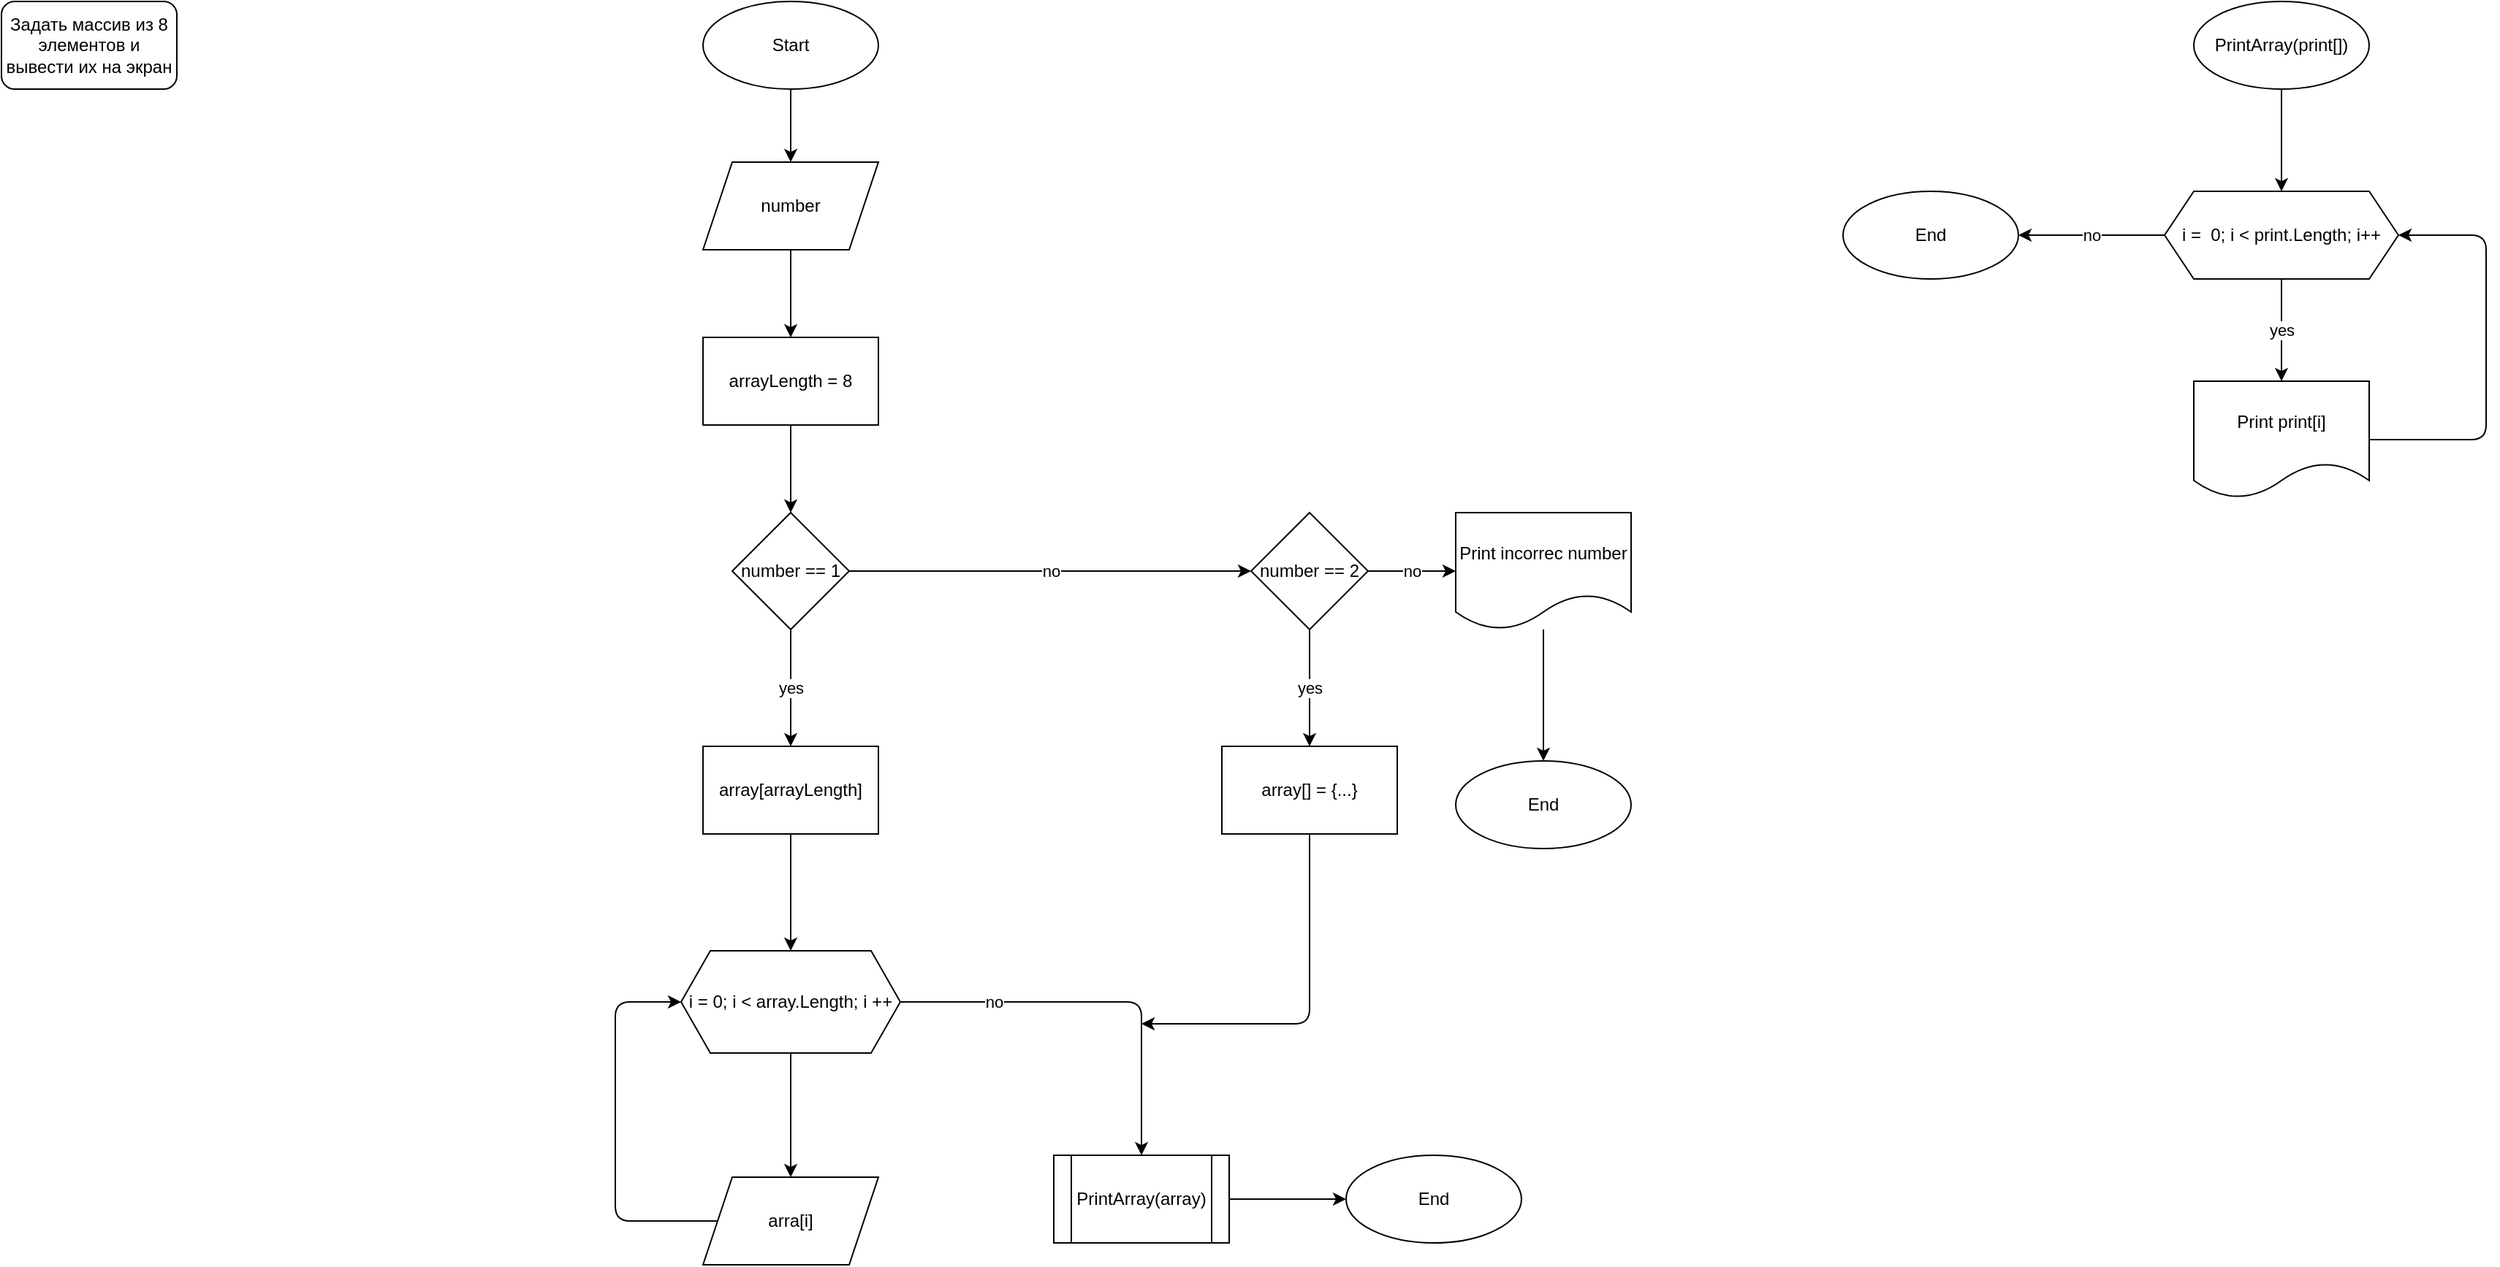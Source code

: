 <mxfile>
    <diagram id="Oo29NznXCPmAJeCP5OM7" name="Page-1">
        <mxGraphModel dx="1202" dy="496" grid="1" gridSize="10" guides="1" tooltips="1" connect="1" arrows="1" fold="1" page="1" pageScale="1" pageWidth="1100" pageHeight="850" math="0" shadow="0">
            <root>
                <mxCell id="0"/>
                <mxCell id="1" parent="0"/>
                <mxCell id="10" value="" style="edgeStyle=none;html=1;" parent="1" source="2" target="9" edge="1">
                    <mxGeometry relative="1" as="geometry"/>
                </mxCell>
                <mxCell id="2" value="Start" style="ellipse;whiteSpace=wrap;html=1;" parent="1" vertex="1">
                    <mxGeometry x="490" y="10" width="120" height="60" as="geometry"/>
                </mxCell>
                <mxCell id="4" value="Задать массив из 8 элементов и вывести их на экран" style="rounded=1;whiteSpace=wrap;html=1;" parent="1" vertex="1">
                    <mxGeometry x="10" y="10" width="120" height="60" as="geometry"/>
                </mxCell>
                <mxCell id="13" value="no" style="edgeStyle=none;html=1;" parent="1" source="7" target="12" edge="1">
                    <mxGeometry relative="1" as="geometry"/>
                </mxCell>
                <mxCell id="21" value="yes" style="edgeStyle=none;html=1;" parent="1" source="7" target="20" edge="1">
                    <mxGeometry relative="1" as="geometry"/>
                </mxCell>
                <mxCell id="7" value="number == 1" style="rhombus;whiteSpace=wrap;html=1;" parent="1" vertex="1">
                    <mxGeometry x="510" y="360" width="80" height="80" as="geometry"/>
                </mxCell>
                <mxCell id="23" value="" style="edgeStyle=none;html=1;" parent="1" source="9" target="22" edge="1">
                    <mxGeometry relative="1" as="geometry"/>
                </mxCell>
                <mxCell id="9" value="number" style="shape=parallelogram;perimeter=parallelogramPerimeter;whiteSpace=wrap;html=1;fixedSize=1;" parent="1" vertex="1">
                    <mxGeometry x="490" y="120" width="120" height="60" as="geometry"/>
                </mxCell>
                <mxCell id="15" value="no" style="edgeStyle=none;html=1;" parent="1" source="12" target="14" edge="1">
                    <mxGeometry relative="1" as="geometry"/>
                </mxCell>
                <mxCell id="27" value="yes" style="edgeStyle=none;html=1;" parent="1" source="12" target="26" edge="1">
                    <mxGeometry relative="1" as="geometry"/>
                </mxCell>
                <mxCell id="12" value="number == 2" style="rhombus;whiteSpace=wrap;html=1;" parent="1" vertex="1">
                    <mxGeometry x="865" y="360" width="80" height="80" as="geometry"/>
                </mxCell>
                <mxCell id="41" value="" style="edgeStyle=none;html=1;" parent="1" source="14" target="40" edge="1">
                    <mxGeometry relative="1" as="geometry"/>
                </mxCell>
                <mxCell id="14" value="Print incorrec number" style="shape=document;whiteSpace=wrap;html=1;boundedLbl=1;" parent="1" vertex="1">
                    <mxGeometry x="1005" y="360" width="120" height="80" as="geometry"/>
                </mxCell>
                <mxCell id="43" value="no" style="edgeStyle=none;html=1;entryX=0.5;entryY=0;entryDx=0;entryDy=0;" parent="1" source="18" target="45" edge="1">
                    <mxGeometry x="-0.526" relative="1" as="geometry">
                        <mxPoint x="720" y="790" as="targetPoint"/>
                        <Array as="points">
                            <mxPoint x="790" y="695"/>
                        </Array>
                        <mxPoint as="offset"/>
                    </mxGeometry>
                </mxCell>
                <mxCell id="48" value="" style="edgeStyle=none;html=1;" parent="1" source="18" target="47" edge="1">
                    <mxGeometry relative="1" as="geometry"/>
                </mxCell>
                <mxCell id="18" value="i = 0; i &amp;lt; array.Length; i ++" style="shape=hexagon;perimeter=hexagonPerimeter2;whiteSpace=wrap;html=1;fixedSize=1;" parent="1" vertex="1">
                    <mxGeometry x="475" y="660" width="150" height="70" as="geometry"/>
                </mxCell>
                <mxCell id="24" value="" style="edgeStyle=none;html=1;" parent="1" source="20" target="18" edge="1">
                    <mxGeometry relative="1" as="geometry"/>
                </mxCell>
                <mxCell id="20" value="array[arrayLength]" style="whiteSpace=wrap;html=1;" parent="1" vertex="1">
                    <mxGeometry x="490" y="520" width="120" height="60" as="geometry"/>
                </mxCell>
                <mxCell id="25" value="" style="edgeStyle=none;html=1;" parent="1" source="22" target="7" edge="1">
                    <mxGeometry relative="1" as="geometry"/>
                </mxCell>
                <mxCell id="22" value="arrayLength = 8" style="whiteSpace=wrap;html=1;" parent="1" vertex="1">
                    <mxGeometry x="490" y="240" width="120" height="60" as="geometry"/>
                </mxCell>
                <mxCell id="46" style="edgeStyle=none;html=1;" parent="1" source="26" edge="1">
                    <mxGeometry relative="1" as="geometry">
                        <mxPoint x="790" y="710" as="targetPoint"/>
                        <Array as="points">
                            <mxPoint x="905" y="710"/>
                        </Array>
                    </mxGeometry>
                </mxCell>
                <mxCell id="26" value="array[] = {...}" style="whiteSpace=wrap;html=1;" parent="1" vertex="1">
                    <mxGeometry x="845" y="520" width="120" height="60" as="geometry"/>
                </mxCell>
                <mxCell id="40" value="End" style="ellipse;whiteSpace=wrap;html=1;" parent="1" vertex="1">
                    <mxGeometry x="1005" y="530" width="120" height="60" as="geometry"/>
                </mxCell>
                <mxCell id="51" value="" style="edgeStyle=none;html=1;" edge="1" parent="1" source="44" target="50">
                    <mxGeometry relative="1" as="geometry"/>
                </mxCell>
                <mxCell id="44" value="PrintArray(print[])" style="ellipse;whiteSpace=wrap;html=1;" parent="1" vertex="1">
                    <mxGeometry x="1510" y="10" width="120" height="60" as="geometry"/>
                </mxCell>
                <mxCell id="58" value="" style="edgeStyle=none;html=1;" edge="1" parent="1" source="45" target="57">
                    <mxGeometry relative="1" as="geometry"/>
                </mxCell>
                <mxCell id="45" value="PrintArray(array)" style="shape=process;whiteSpace=wrap;html=1;backgroundOutline=1;" parent="1" vertex="1">
                    <mxGeometry x="730" y="800" width="120" height="60" as="geometry"/>
                </mxCell>
                <mxCell id="49" style="edgeStyle=none;html=1;entryX=0;entryY=0.5;entryDx=0;entryDy=0;" parent="1" source="47" target="18" edge="1">
                    <mxGeometry relative="1" as="geometry">
                        <Array as="points">
                            <mxPoint x="430" y="845"/>
                            <mxPoint x="430" y="695"/>
                        </Array>
                    </mxGeometry>
                </mxCell>
                <mxCell id="47" value="arra[i]" style="shape=parallelogram;perimeter=parallelogramPerimeter;whiteSpace=wrap;html=1;fixedSize=1;" parent="1" vertex="1">
                    <mxGeometry x="490" y="815" width="120" height="60" as="geometry"/>
                </mxCell>
                <mxCell id="53" value="yes" style="edgeStyle=none;html=1;" edge="1" parent="1" source="50" target="52">
                    <mxGeometry relative="1" as="geometry"/>
                </mxCell>
                <mxCell id="56" value="no" style="edgeStyle=none;html=1;" edge="1" parent="1" source="50" target="55">
                    <mxGeometry relative="1" as="geometry"/>
                </mxCell>
                <mxCell id="50" value="i =&amp;nbsp; 0; i &amp;lt; print.Length; i++" style="shape=hexagon;perimeter=hexagonPerimeter2;whiteSpace=wrap;html=1;fixedSize=1;" vertex="1" parent="1">
                    <mxGeometry x="1490" y="140" width="160" height="60" as="geometry"/>
                </mxCell>
                <mxCell id="54" style="edgeStyle=none;html=1;entryX=1;entryY=0.5;entryDx=0;entryDy=0;" edge="1" parent="1" source="52" target="50">
                    <mxGeometry relative="1" as="geometry">
                        <Array as="points">
                            <mxPoint x="1710" y="310"/>
                            <mxPoint x="1710" y="170"/>
                        </Array>
                    </mxGeometry>
                </mxCell>
                <mxCell id="52" value="Print print[i]" style="shape=document;whiteSpace=wrap;html=1;boundedLbl=1;" vertex="1" parent="1">
                    <mxGeometry x="1510" y="270" width="120" height="80" as="geometry"/>
                </mxCell>
                <mxCell id="55" value="End" style="ellipse;whiteSpace=wrap;html=1;" vertex="1" parent="1">
                    <mxGeometry x="1270" y="140" width="120" height="60" as="geometry"/>
                </mxCell>
                <mxCell id="57" value="End" style="ellipse;whiteSpace=wrap;html=1;" vertex="1" parent="1">
                    <mxGeometry x="930" y="800" width="120" height="60" as="geometry"/>
                </mxCell>
            </root>
        </mxGraphModel>
    </diagram>
</mxfile>